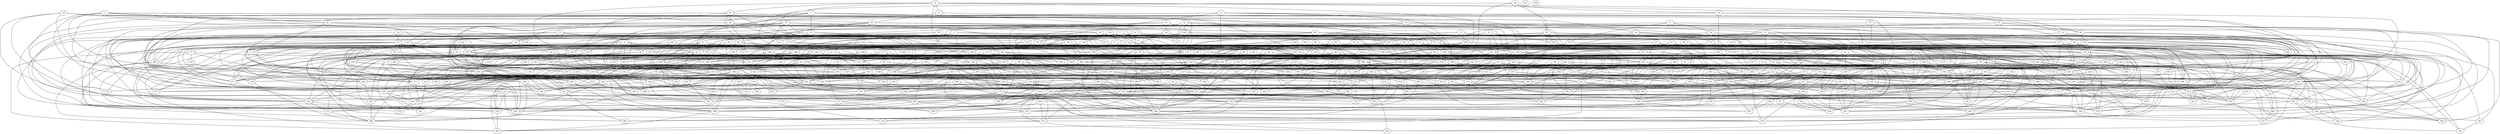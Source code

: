 strict graph "gnp_random_graph(400,0.015)" {
0;
1;
2;
3;
4;
5;
6;
7;
8;
9;
10;
11;
12;
13;
14;
15;
16;
17;
18;
19;
20;
21;
22;
23;
24;
25;
26;
27;
28;
29;
30;
31;
32;
33;
34;
35;
36;
37;
38;
39;
40;
41;
42;
43;
44;
45;
46;
47;
48;
49;
50;
51;
52;
53;
54;
55;
56;
57;
58;
59;
60;
61;
62;
63;
64;
65;
66;
67;
68;
69;
70;
71;
72;
73;
74;
75;
76;
77;
78;
79;
80;
81;
82;
83;
84;
85;
86;
87;
88;
89;
90;
91;
92;
93;
94;
95;
96;
97;
98;
99;
100;
101;
102;
103;
104;
105;
106;
107;
108;
109;
110;
111;
112;
113;
114;
115;
116;
117;
118;
119;
120;
121;
122;
123;
124;
125;
126;
127;
128;
129;
130;
131;
132;
133;
134;
135;
136;
137;
138;
139;
140;
141;
142;
143;
144;
145;
146;
147;
148;
149;
150;
151;
152;
153;
154;
155;
156;
157;
158;
159;
160;
161;
162;
163;
164;
165;
166;
167;
168;
169;
170;
171;
172;
173;
174;
175;
176;
177;
178;
179;
180;
181;
182;
183;
184;
185;
186;
187;
188;
189;
190;
191;
192;
193;
194;
195;
196;
197;
198;
199;
200;
201;
202;
203;
204;
205;
206;
207;
208;
209;
210;
211;
212;
213;
214;
215;
216;
217;
218;
219;
220;
221;
222;
223;
224;
225;
226;
227;
228;
229;
230;
231;
232;
233;
234;
235;
236;
237;
238;
239;
240;
241;
242;
243;
244;
245;
246;
247;
248;
249;
250;
251;
252;
253;
254;
255;
256;
257;
258;
259;
260;
261;
262;
263;
264;
265;
266;
267;
268;
269;
270;
271;
272;
273;
274;
275;
276;
277;
278;
279;
280;
281;
282;
283;
284;
285;
286;
287;
288;
289;
290;
291;
292;
293;
294;
295;
296;
297;
298;
299;
300;
301;
302;
303;
304;
305;
306;
307;
308;
309;
310;
311;
312;
313;
314;
315;
316;
317;
318;
319;
320;
321;
322;
323;
324;
325;
326;
327;
328;
329;
330;
331;
332;
333;
334;
335;
336;
337;
338;
339;
340;
341;
342;
343;
344;
345;
346;
347;
348;
349;
350;
351;
352;
353;
354;
355;
356;
357;
358;
359;
360;
361;
362;
363;
364;
365;
366;
367;
368;
369;
370;
371;
372;
373;
374;
375;
376;
377;
378;
379;
380;
381;
382;
383;
384;
385;
386;
387;
388;
389;
390;
391;
392;
393;
394;
395;
396;
397;
398;
399;
0 -- 258  [is_available=True, prob="0.805762966824"];
0 -- 163  [is_available=True, prob="0.0260115583222"];
0 -- 358  [is_available=True, prob="0.831767248564"];
0 -- 136  [is_available=True, prob="0.719147031779"];
0 -- 297  [is_available=True, prob="0.593482817526"];
0 -- 214  [is_available=True, prob="0.280348153403"];
0 -- 23  [is_available=True, prob="0.224488134154"];
1 -- 152  [is_available=True, prob="0.152483881008"];
1 -- 41  [is_available=True, prob="0.64830808976"];
1 -- 194  [is_available=True, prob="1.0"];
1 -- 203  [is_available=True, prob="1.0"];
1 -- 243  [is_available=True, prob="0.529534225275"];
2 -- 176  [is_available=True, prob="0.548026095117"];
2 -- 234  [is_available=True, prob="1.0"];
2 -- 189  [is_available=True, prob="0.660588905736"];
2 -- 126  [is_available=True, prob="0.868151330822"];
3 -- 322  [is_available=True, prob="0.581410191378"];
3 -- 259  [is_available=True, prob="0.14972774163"];
3 -- 36  [is_available=True, prob="0.439808922896"];
3 -- 14  [is_available=True, prob="0.563359790152"];
3 -- 277  [is_available=True, prob="0.274455012365"];
3 -- 315  [is_available=True, prob="1.0"];
3 -- 62  [is_available=True, prob="0.502176072366"];
3 -- 95  [is_available=True, prob="0.132087039351"];
4 -- 103  [is_available=True, prob="0.0309276265341"];
4 -- 233  [is_available=True, prob="0.178808679442"];
4 -- 12  [is_available=True, prob="0.377419418058"];
4 -- 13  [is_available=True, prob="0.358488996923"];
4 -- 84  [is_available=True, prob="0.826092295416"];
4 -- 86  [is_available=True, prob="0.416563519486"];
4 -- 25  [is_available=True, prob="0.893008654781"];
4 -- 188  [is_available=True, prob="1.0"];
5 -- 166  [is_available=True, prob="0.00463892720342"];
5 -- 330  [is_available=True, prob="0.792792892639"];
5 -- 76  [is_available=True, prob="0.37169088759"];
5 -- 78  [is_available=True, prob="0.959088518044"];
5 -- 83  [is_available=True, prob="0.0339509504794"];
5 -- 55  [is_available=True, prob="0.141245287022"];
5 -- 351  [is_available=True, prob="0.74611410136"];
6 -- 160  [is_available=True, prob="0.00433332446587"];
6 -- 291  [is_available=True, prob="0.176944322317"];
6 -- 70  [is_available=True, prob="1.0"];
6 -- 109  [is_available=True, prob="1.0"];
6 -- 278  [is_available=True, prob="0.125357446502"];
6 -- 222  [is_available=True, prob="1.0"];
7 -- 99  [is_available=True, prob="0.14740422214"];
7 -- 137  [is_available=True, prob="0.125511356578"];
7 -- 43  [is_available=True, prob="0.841202154083"];
7 -- 177  [is_available=True, prob="1.0"];
7 -- 107  [is_available=True, prob="0.452813280733"];
7 -- 235  [is_available=True, prob="0.0290730809117"];
7 -- 59  [is_available=True, prob="1.0"];
7 -- 395  [is_available=True, prob="0.891705445858"];
7 -- 159  [is_available=True, prob="1.0"];
8 -- 169  [is_available=True, prob="0.0325781381598"];
8 -- 202  [is_available=True, prob="0.0917580826736"];
8 -- 61  [is_available=True, prob="1.0"];
8 -- 310  [is_available=True, prob="0.472968305516"];
8 -- 79  [is_available=True, prob="0.78220051441"];
9 -- 296  [is_available=True, prob="1.0"];
9 -- 74  [is_available=True, prob="0.423980490385"];
9 -- 18  [is_available=True, prob="0.935949745281"];
9 -- 242  [is_available=True, prob="0.0713659193862"];
9 -- 286  [is_available=True, prob="0.780697543416"];
9 -- 63  [is_available=True, prob="0.841691577825"];
10 -- 360  [is_available=True, prob="0.582212005589"];
10 -- 330  [is_available=True, prob="0.70917966519"];
10 -- 99  [is_available=True, prob="0.0712771565965"];
10 -- 364  [is_available=True, prob="1.0"];
10 -- 386  [is_available=True, prob="0.745363766631"];
11 -- 291  [is_available=True, prob="0.793763707008"];
11 -- 203  [is_available=True, prob="1.0"];
11 -- 52  [is_available=True, prob="1.0"];
11 -- 299  [is_available=True, prob="0.420741947513"];
12 -- 293  [is_available=True, prob="0.88076015717"];
12 -- 137  [is_available=True, prob="0.848176309354"];
12 -- 80  [is_available=True, prob="1.0"];
12 -- 280  [is_available=True, prob="1.0"];
12 -- 282  [is_available=True, prob="0.735975152527"];
13 -- 284  [is_available=True, prob="0.772558624995"];
13 -- 50  [is_available=True, prob="0.634487409022"];
14 -- 196  [is_available=True, prob="0.332738559772"];
14 -- 130  [is_available=True, prob="0.308081145943"];
14 -- 188  [is_available=True, prob="1.0"];
14 -- 321  [is_available=True, prob="0.184236452375"];
15 -- 288  [is_available=True, prob="0.562393846316"];
15 -- 257  [is_available=True, prob="0.694204467579"];
15 -- 227  [is_available=True, prob="0.710828033379"];
15 -- 396  [is_available=True, prob="0.896915319942"];
15 -- 363  [is_available=True, prob="0.594267807977"];
15 -- 300  [is_available=True, prob="0.525307506411"];
15 -- 239  [is_available=True, prob="0.0670411481624"];
15 -- 48  [is_available=True, prob="0.436906261616"];
15 -- 275  [is_available=True, prob="1.0"];
15 -- 216  [is_available=True, prob="0.222796272077"];
15 -- 316  [is_available=True, prob="0.502508312167"];
15 -- 285  [is_available=True, prob="1.0"];
16 -- 211  [is_available=True, prob="0.32644694451"];
16 -- 260  [is_available=True, prob="0.401993584437"];
16 -- 294  [is_available=True, prob="0.762372428571"];
16 -- 239  [is_available=True, prob="1.0"];
17 -- 209  [is_available=True, prob="0.332726172057"];
17 -- 138  [is_available=True, prob="0.590499584993"];
17 -- 180  [is_available=True, prob="0.885516197686"];
17 -- 334  [is_available=True, prob="0.472864156878"];
18 -- 120  [is_available=True, prob="0.493486395544"];
18 -- 136  [is_available=True, prob="0.553003886054"];
18 -- 100  [is_available=True, prob="0.263416745372"];
18 -- 394  [is_available=True, prob="0.697646096831"];
19 -- 133  [is_available=True, prob="0.362527984338"];
19 -- 275  [is_available=True, prob="0.0410232005454"];
19 -- 242  [is_available=True, prob="1.0"];
19 -- 114  [is_available=True, prob="0.0309676737528"];
19 -- 211  [is_available=True, prob="0.231433710678"];
19 -- 116  [is_available=True, prob="0.424051280757"];
19 -- 85  [is_available=True, prob="0.862169264802"];
19 -- 22  [is_available=True, prob="0.435389568842"];
19 -- 313  [is_available=True, prob="0.490076769705"];
19 -- 156  [is_available=True, prob="1.0"];
20 -- 272  [is_available=True, prob="0.624910457417"];
20 -- 149  [is_available=True, prob="0.909128848358"];
20 -- 30  [is_available=True, prob="0.33735274167"];
20 -- 95  [is_available=True, prob="0.0434186741181"];
21 -- 113  [is_available=True, prob="0.726818472313"];
21 -- 182  [is_available=True, prob="0.377614648102"];
21 -- 22  [is_available=True, prob="1.0"];
22 -- 227  [is_available=True, prob="1.0"];
22 -- 263  [is_available=True, prob="0.850880109773"];
22 -- 113  [is_available=True, prob="0.602609975451"];
22 -- 279  [is_available=True, prob="0.559126926385"];
22 -- 344  [is_available=True, prob="1.0"];
23 -- 321  [is_available=True, prob="0.0151046302147"];
23 -- 325  [is_available=True, prob="0.551128031433"];
23 -- 134  [is_available=True, prob="1.0"];
23 -- 105  [is_available=True, prob="0.681110518139"];
23 -- 394  [is_available=True, prob="0.217374546586"];
23 -- 209  [is_available=True, prob="1.0"];
23 -- 210  [is_available=True, prob="1.0"];
23 -- 214  [is_available=True, prob="0.601092321265"];
23 -- 216  [is_available=True, prob="1.0"];
23 -- 285  [is_available=True, prob="1.0"];
23 -- 63  [is_available=True, prob="0.774162017232"];
24 -- 323  [is_available=True, prob="0.916427803195"];
24 -- 75  [is_available=True, prob="0.381376098699"];
24 -- 269  [is_available=True, prob="1.0"];
25 -- 65  [is_available=True, prob="1.0"];
25 -- 366  [is_available=True, prob="0.0852463184235"];
25 -- 271  [is_available=True, prob="0.818933237505"];
25 -- 248  [is_available=True, prob="0.389264598661"];
25 -- 59  [is_available=True, prob="0.212470394052"];
25 -- 317  [is_available=True, prob="0.3700877633"];
26 -- 352  [is_available=True, prob="0.653899540695"];
26 -- 384  [is_available=True, prob="0.218300701833"];
26 -- 162  [is_available=True, prob="0.759254182576"];
26 -- 163  [is_available=True, prob="0.10379696164"];
26 -- 196  [is_available=True, prob="0.0707346277312"];
26 -- 391  [is_available=True, prob="1.0"];
26 -- 242  [is_available=True, prob="1.0"];
26 -- 243  [is_available=True, prob="0.687799894551"];
27 -- 304  [is_available=True, prob="0.505338657961"];
27 -- 34  [is_available=True, prob="0.343553410308"];
27 -- 247  [is_available=True, prob="1.0"];
27 -- 205  [is_available=True, prob="0.291749106781"];
27 -- 213  [is_available=True, prob="1.0"];
28 -- 288  [is_available=True, prob="0.807595527878"];
28 -- 134  [is_available=True, prob="0.140519900757"];
28 -- 135  [is_available=True, prob="1.0"];
28 -- 302  [is_available=True, prob="0.875948792644"];
28 -- 276  [is_available=True, prob="0.899647399018"];
28 -- 374  [is_available=True, prob="0.299345896299"];
29 -- 209  [is_available=True, prob="0.586837543531"];
29 -- 156  [is_available=True, prob="1.0"];
29 -- 358  [is_available=True, prob="0.801807466397"];
29 -- 318  [is_available=True, prob="0.633843664538"];
29 -- 119  [is_available=True, prob="0.154523732075"];
30 -- 83  [is_available=True, prob="1.0"];
30 -- 102  [is_available=True, prob="0.441115302763"];
30 -- 46  [is_available=True, prob="0.833374140557"];
30 -- 175  [is_available=True, prob="1.0"];
31 -- 347  [is_available=True, prob="1.0"];
31 -- 54  [is_available=True, prob="0.595316469379"];
31 -- 70  [is_available=True, prob="0.50229557555"];
31 -- 272  [is_available=True, prob="0.227283591235"];
31 -- 214  [is_available=True, prob="0.554773373236"];
31 -- 346  [is_available=True, prob="0.441423063803"];
31 -- 283  [is_available=True, prob="1.0"];
32 -- 40  [is_available=True, prob="0.796889678818"];
32 -- 106  [is_available=True, prob="1.0"];
32 -- 125  [is_available=True, prob="1.0"];
32 -- 94  [is_available=True, prob="0.915736796776"];
32 -- 189  [is_available=True, prob="0.622191830733"];
33 -- 121  [is_available=True, prob="0.188219970675"];
33 -- 45  [is_available=True, prob="0.412015729955"];
33 -- 329  [is_available=True, prob="0.181306856317"];
34 -- 161  [is_available=True, prob="0.0329392102684"];
34 -- 99  [is_available=True, prob="0.485271424817"];
34 -- 231  [is_available=True, prob="1.0"];
34 -- 331  [is_available=True, prob="0.766414999101"];
34 -- 174  [is_available=True, prob="0.118996637616"];
34 -- 47  [is_available=True, prob="0.947455439657"];
34 -- 337  [is_available=True, prob="1.0"];
34 -- 277  [is_available=True, prob="1.0"];
34 -- 215  [is_available=True, prob="0.575417898702"];
34 -- 216  [is_available=True, prob="0.358438833954"];
34 -- 153  [is_available=True, prob="1.0"];
34 -- 125  [is_available=True, prob="0.257082726961"];
35 -- 353  [is_available=True, prob="0.919915587319"];
35 -- 131  [is_available=True, prob="0.410839194268"];
35 -- 132  [is_available=True, prob="1.0"];
35 -- 198  [is_available=True, prob="1.0"];
35 -- 45  [is_available=True, prob="1.0"];
35 -- 333  [is_available=True, prob="1.0"];
35 -- 176  [is_available=True, prob="1.0"];
35 -- 219  [is_available=True, prob="0.811180279438"];
35 -- 314  [is_available=True, prob="0.721531486932"];
35 -- 91  [is_available=True, prob="0.170820301787"];
36 -- 97  [is_available=True, prob="0.28509968848"];
36 -- 99  [is_available=True, prob="0.859409226906"];
36 -- 37  [is_available=True, prob="1.0"];
36 -- 394  [is_available=True, prob="0.236350500783"];
36 -- 337  [is_available=True, prob="0.919095406357"];
36 -- 181  [is_available=True, prob="0.643379765401"];
36 -- 380  [is_available=True, prob="0.250009978582"];
37 -- 326  [is_available=True, prob="0.799063562852"];
37 -- 103  [is_available=True, prob="0.857797460828"];
37 -- 173  [is_available=True, prob="0.665530577395"];
37 -- 46  [is_available=True, prob="0.751162317426"];
37 -- 351  [is_available=True, prob="0.887609129006"];
38 -- 384  [is_available=True, prob="1.0"];
38 -- 260  [is_available=True, prob="0.552837967171"];
38 -- 101  [is_available=True, prob="1.0"];
38 -- 107  [is_available=True, prob="0.012346117991"];
38 -- 125  [is_available=True, prob="0.197805393148"];
38 -- 245  [is_available=True, prob="0.00316609788953"];
38 -- 378  [is_available=True, prob="0.100709673599"];
38 -- 271  [is_available=True, prob="0.584972574257"];
38 -- 124  [is_available=True, prob="0.903883000247"];
38 -- 221  [is_available=True, prob="0.0498479999764"];
39 -- 385  [is_available=True, prob="0.973075690465"];
39 -- 53  [is_available=True, prob="0.846519830323"];
39 -- 207  [is_available=True, prob="0.601949257498"];
40 -- 386  [is_available=True, prob="0.549023391915"];
40 -- 197  [is_available=True, prob="0.911010982261"];
40 -- 266  [is_available=True, prob="0.486939242537"];
40 -- 302  [is_available=True, prob="1.0"];
40 -- 159  [is_available=True, prob="1.0"];
41 -- 138  [is_available=True, prob="1.0"];
42 -- 328  [is_available=True, prob="0.0191767458054"];
42 -- 287  [is_available=True, prob="0.244396227402"];
43 -- 232  [is_available=True, prob="1.0"];
43 -- 122  [is_available=True, prob="0.0532059748779"];
44 -- 96  [is_available=True, prob="0.238736563392"];
44 -- 249  [is_available=True, prob="0.300243400321"];
44 -- 186  [is_available=True, prob="1.0"];
44 -- 93  [is_available=True, prob="0.228968252389"];
45 -- 384  [is_available=True, prob="1.0"];
45 -- 71  [is_available=True, prob="0.386815469397"];
45 -- 355  [is_available=True, prob="1.0"];
45 -- 273  [is_available=True, prob="0.581691446503"];
45 -- 131  [is_available=True, prob="0.23230528447"];
45 -- 117  [is_available=True, prob="0.302682178839"];
45 -- 395  [is_available=True, prob="0.637244681061"];
46 -- 322  [is_available=True, prob="0.719038901858"];
46 -- 391  [is_available=True, prob="1.0"];
46 -- 366  [is_available=True, prob="0.737676336154"];
46 -- 55  [is_available=True, prob="0.430136723682"];
46 -- 380  [is_available=True, prob="0.994878603136"];
47 -- 136  [is_available=True, prob="0.0840743581417"];
47 -- 290  [is_available=True, prob="0.422574081337"];
47 -- 328  [is_available=True, prob="0.356094484269"];
47 -- 150  [is_available=True, prob="1.0"];
47 -- 249  [is_available=True, prob="0.513292067377"];
48 -- 352  [is_available=True, prob="0.234452429216"];
48 -- 276  [is_available=True, prob="0.352893568826"];
48 -- 390  [is_available=True, prob="0.0622242294561"];
49 -- 322  [is_available=True, prob="1.0"];
49 -- 395  [is_available=True, prob="1.0"];
49 -- 327  [is_available=True, prob="0.798396337127"];
49 -- 360  [is_available=True, prob="1.0"];
49 -- 203  [is_available=True, prob="0.814467310021"];
49 -- 50  [is_available=True, prob="0.798356737324"];
49 -- 118  [is_available=True, prob="0.00984734210995"];
49 -- 287  [is_available=True, prob="0.566403851825"];
50 -- 103  [is_available=True, prob="0.501871367018"];
50 -- 201  [is_available=True, prob="0.629754377959"];
50 -- 266  [is_available=True, prob="0.813696426816"];
50 -- 241  [is_available=True, prob="0.783046836736"];
50 -- 51  [is_available=True, prob="0.526489940376"];
50 -- 126  [is_available=True, prob="0.770665163579"];
51 -- 299  [is_available=True, prob="1.0"];
51 -- 110  [is_available=True, prob="0.0597574133545"];
51 -- 336  [is_available=True, prob="1.0"];
51 -- 189  [is_available=True, prob="1.0"];
51 -- 63  [is_available=True, prob="0.539664866337"];
52 -- 256  [is_available=True, prob="0.0853469678583"];
52 -- 114  [is_available=True, prob="0.689053782426"];
52 -- 180  [is_available=True, prob="0.297524472254"];
52 -- 202  [is_available=True, prob="1.0"];
53 -- 200  [is_available=True, prob="0.335514320099"];
54 -- 64  [is_available=True, prob="1.0"];
54 -- 263  [is_available=True, prob="0.536985868309"];
54 -- 72  [is_available=True, prob="0.880676493319"];
54 -- 393  [is_available=True, prob="0.336528342166"];
54 -- 399  [is_available=True, prob="0.805220437602"];
54 -- 82  [is_available=True, prob="0.913023890528"];
54 -- 119  [is_available=True, prob="0.428065535309"];
54 -- 248  [is_available=True, prob="0.810512005525"];
54 -- 348  [is_available=True, prob="0.169356420173"];
55 -- 166  [is_available=True, prob="0.129877634524"];
55 -- 298  [is_available=True, prob="0.0139375841403"];
55 -- 373  [is_available=True, prob="0.714064737988"];
55 -- 280  [is_available=True, prob="0.337521372434"];
55 -- 389  [is_available=True, prob="0.96316089944"];
56 -- 218  [is_available=True, prob="0.61598587404"];
56 -- 338  [is_available=True, prob="0.644590598291"];
56 -- 61  [is_available=True, prob="0.259793134632"];
56 -- 270  [is_available=True, prob="0.79572387285"];
57 -- 256  [is_available=True, prob="0.791782471433"];
57 -- 260  [is_available=True, prob="1.0"];
57 -- 204  [is_available=True, prob="0.864274359861"];
57 -- 176  [is_available=True, prob="0.674206692578"];
57 -- 148  [is_available=True, prob="0.875025841833"];
57 -- 380  [is_available=True, prob="0.902536813995"];
58 -- 345  [is_available=True, prob="0.846189706903"];
58 -- 147  [is_available=True, prob="0.427302734754"];
58 -- 213  [is_available=True, prob="1.0"];
59 -- 320  [is_available=True, prob="0.825031439874"];
59 -- 390  [is_available=True, prob="0.909320635705"];
59 -- 87  [is_available=True, prob="0.540595129421"];
59 -- 368  [is_available=True, prob="0.277812812071"];
59 -- 382  [is_available=True, prob="0.740235043455"];
59 -- 313  [is_available=True, prob="0.640033104479"];
59 -- 183  [is_available=True, prob="1.0"];
59 -- 318  [is_available=True, prob="0.316288325329"];
60 -- 298  [is_available=True, prob="0.0707034681369"];
60 -- 211  [is_available=True, prob="0.199715034386"];
61 -- 129  [is_available=True, prob="0.275576906757"];
61 -- 229  [is_available=True, prob="0.551936910318"];
61 -- 269  [is_available=True, prob="0.322634380471"];
61 -- 182  [is_available=True, prob="0.366416318701"];
61 -- 93  [is_available=True, prob="1.0"];
62 -- 327  [is_available=True, prob="0.381797537744"];
62 -- 139  [is_available=True, prob="0.145981816883"];
62 -- 172  [is_available=True, prob="0.273652987558"];
62 -- 88  [is_available=True, prob="0.254553015548"];
62 -- 187  [is_available=True, prob="0.592852684236"];
63 -- 215  [is_available=True, prob="0.729056106555"];
64 -- 327  [is_available=True, prob="0.455483211724"];
64 -- 301  [is_available=True, prob="1.0"];
64 -- 242  [is_available=True, prob="0.74537438146"];
64 -- 122  [is_available=True, prob="0.934398992784"];
64 -- 218  [is_available=True, prob="1.0"];
65 -- 160  [is_available=True, prob="0.458516126464"];
65 -- 68  [is_available=True, prob="0.014214356409"];
65 -- 399  [is_available=True, prob="0.760869994371"];
65 -- 376  [is_available=True, prob="0.231667847999"];
65 -- 246  [is_available=True, prob="0.436616804931"];
65 -- 88  [is_available=True, prob="0.457783198783"];
65 -- 351  [is_available=True, prob="1.0"];
66 -- 230  [is_available=True, prob="0.566377737362"];
67 -- 195  [is_available=True, prob="0.931233716789"];
67 -- 330  [is_available=True, prob="0.584849790349"];
67 -- 79  [is_available=True, prob="0.480118897081"];
67 -- 274  [is_available=True, prob="0.119715277942"];
67 -- 149  [is_available=True, prob="1.0"];
67 -- 183  [is_available=True, prob="0.378914321422"];
67 -- 155  [is_available=True, prob="0.827833999902"];
68 -- 261  [is_available=True, prob="0.200833139736"];
68 -- 172  [is_available=True, prob="1.0"];
68 -- 243  [is_available=True, prob="0.200108713994"];
68 -- 184  [is_available=True, prob="1.0"];
68 -- 351  [is_available=True, prob="0.888742048654"];
69 -- 232  [is_available=True, prob="1.0"];
69 -- 344  [is_available=True, prob="1.0"];
69 -- 171  [is_available=True, prob="1.0"];
69 -- 212  [is_available=True, prob="0.453815929381"];
69 -- 355  [is_available=True, prob="1.0"];
70 -- 296  [is_available=True, prob="0.379793301582"];
70 -- 366  [is_available=True, prob="0.373831399644"];
70 -- 206  [is_available=True, prob="1.0"];
70 -- 284  [is_available=True, prob="0.916411030134"];
71 -- 99  [is_available=True, prob="1.0"];
71 -- 136  [is_available=True, prob="0.159525225217"];
71 -- 173  [is_available=True, prob="0.608446675833"];
71 -- 273  [is_available=True, prob="0.0437207631689"];
71 -- 275  [is_available=True, prob="0.633643389301"];
72 -- 354  [is_available=True, prob="0.733804422612"];
72 -- 229  [is_available=True, prob="1.0"];
72 -- 132  [is_available=True, prob="1.0"];
72 -- 197  [is_available=True, prob="0.145460953305"];
72 -- 295  [is_available=True, prob="0.712362481147"];
72 -- 168  [is_available=True, prob="0.233696068866"];
72 -- 75  [is_available=True, prob="0.199270289134"];
72 -- 387  [is_available=True, prob="0.106579772227"];
72 -- 348  [is_available=True, prob="0.816509704325"];
72 -- 127  [is_available=True, prob="0.286199539981"];
73 -- 96  [is_available=True, prob="0.390214300129"];
73 -- 163  [is_available=True, prob="1.0"];
73 -- 172  [is_available=True, prob="1.0"];
73 -- 369  [is_available=True, prob="0.172464200503"];
73 -- 355  [is_available=True, prob="0.689013474374"];
73 -- 148  [is_available=True, prob="0.102876000421"];
74 -- 131  [is_available=True, prob="0.501857125182"];
74 -- 340  [is_available=True, prob="0.383447804336"];
74 -- 387  [is_available=True, prob="1.0"];
74 -- 217  [is_available=True, prob="1.0"];
75 -- 258  [is_available=True, prob="0.851790190421"];
75 -- 394  [is_available=True, prob="0.844811317136"];
75 -- 171  [is_available=True, prob="0.157760305505"];
75 -- 77  [is_available=True, prob="0.779083370329"];
75 -- 175  [is_available=True, prob="0.451776612349"];
75 -- 371  [is_available=True, prob="0.00136936909533"];
75 -- 286  [is_available=True, prob="1.0"];
75 -- 287  [is_available=True, prob="0.605101187179"];
76 -- 192  [is_available=True, prob="1.0"];
76 -- 334  [is_available=True, prob="0.578501356581"];
76 -- 113  [is_available=True, prob="0.718895317954"];
76 -- 377  [is_available=True, prob="1.0"];
76 -- 313  [is_available=True, prob="0.351612988987"];
76 -- 223  [is_available=True, prob="0.323409977279"];
77 -- 390  [is_available=True, prob="0.218182018099"];
77 -- 168  [is_available=True, prob="1.0"];
77 -- 296  [is_available=True, prob="0.258337092929"];
77 -- 190  [is_available=True, prob="1.0"];
77 -- 286  [is_available=True, prob="0.732685405462"];
78 -- 98  [is_available=True, prob="0.635443908251"];
78 -- 270  [is_available=True, prob="0.399490180868"];
78 -- 369  [is_available=True, prob="0.929946170847"];
78 -- 152  [is_available=True, prob="0.108983859193"];
78 -- 287  [is_available=True, prob="0.383367043499"];
79 -- 129  [is_available=True, prob="0.128756316529"];
79 -- 165  [is_available=True, prob="1.0"];
79 -- 168  [is_available=True, prob="1.0"];
79 -- 313  [is_available=True, prob="0.499850580216"];
79 -- 219  [is_available=True, prob="0.41324453588"];
80 -- 288  [is_available=True, prob="0.96308063594"];
80 -- 170  [is_available=True, prob="0.183542560695"];
80 -- 240  [is_available=True, prob="0.671879635309"];
80 -- 372  [is_available=True, prob="0.878123175314"];
80 -- 374  [is_available=True, prob="0.121332684063"];
80 -- 379  [is_available=True, prob="1.0"];
80 -- 93  [is_available=True, prob="0.954855216314"];
81 -- 257  [is_available=True, prob="0.216977347851"];
81 -- 85  [is_available=True, prob="0.434533458485"];
81 -- 301  [is_available=True, prob="1.0"];
82 -- 192  [is_available=True, prob="0.136351429976"];
82 -- 389  [is_available=True, prob="0.0403566677085"];
82 -- 167  [is_available=True, prob="0.95951987133"];
82 -- 245  [is_available=True, prob="1.0"];
82 -- 93  [is_available=True, prob="0.398594471653"];
83 -- 173  [is_available=True, prob="0.948864826731"];
83 -- 84  [is_available=True, prob="0.099821890526"];
83 -- 89  [is_available=True, prob="0.390850127812"];
83 -- 349  [is_available=True, prob="1.0"];
84 -- 131  [is_available=True, prob="0.697050946708"];
84 -- 120  [is_available=True, prob="1.0"];
84 -- 316  [is_available=True, prob="0.961713089154"];
84 -- 319  [is_available=True, prob="0.490600058155"];
85 -- 288  [is_available=True, prob="0.994476200067"];
85 -- 352  [is_available=True, prob="0.988900495861"];
85 -- 168  [is_available=True, prob="1.0"];
85 -- 307  [is_available=True, prob="0.480949054873"];
85 -- 300  [is_available=True, prob="0.0827600262882"];
86 -- 252  [is_available=True, prob="1.0"];
86 -- 255  [is_available=True, prob="1.0"];
87 -- 324  [is_available=True, prob="1.0"];
88 -- 166  [is_available=True, prob="0.0530063545343"];
88 -- 297  [is_available=True, prob="1.0"];
88 -- 107  [is_available=True, prob="0.0573277710318"];
88 -- 173  [is_available=True, prob="0.254369964319"];
88 -- 211  [is_available=True, prob="0.903332120724"];
88 -- 340  [is_available=True, prob="1.0"];
88 -- 184  [is_available=True, prob="1.0"];
88 -- 218  [is_available=True, prob="0.275228152325"];
89 -- 131  [is_available=True, prob="1.0"];
89 -- 228  [is_available=True, prob="0.963542151089"];
89 -- 133  [is_available=True, prob="1.0"];
89 -- 297  [is_available=True, prob="0.00715533194823"];
89 -- 236  [is_available=True, prob="1.0"];
89 -- 374  [is_available=True, prob="0.697693144782"];
89 -- 100  [is_available=True, prob="1.0"];
89 -- 357  [is_available=True, prob="0.966245143328"];
90 -- 330  [is_available=True, prob="1.0"];
90 -- 251  [is_available=True, prob="1.0"];
90 -- 380  [is_available=True, prob="0.740701586252"];
91 -- 180  [is_available=True, prob="0.266170075303"];
91 -- 173  [is_available=True, prob="1.0"];
92 -- 194  [is_available=True, prob="0.637028445238"];
92 -- 326  [is_available=True, prob="0.847447688597"];
92 -- 135  [is_available=True, prob="0.934944006432"];
92 -- 338  [is_available=True, prob="0.19493197427"];
92 -- 336  [is_available=True, prob="0.329136814202"];
92 -- 241  [is_available=True, prob="0.57919934757"];
92 -- 114  [is_available=True, prob="0.529343968067"];
92 -- 312  [is_available=True, prob="0.0405270585212"];
93 -- 192  [is_available=True, prob="1.0"];
93 -- 359  [is_available=True, prob="0.106311720776"];
93 -- 104  [is_available=True, prob="0.0967209295266"];
93 -- 315  [is_available=True, prob="0.555566363843"];
94 -- 105  [is_available=True, prob="1.0"];
94 -- 397  [is_available=True, prob="0.0497358516249"];
94 -- 366  [is_available=True, prob="1.0"];
94 -- 399  [is_available=True, prob="1.0"];
94 -- 277  [is_available=True, prob="0.698183789166"];
94 -- 278  [is_available=True, prob="0.554495003186"];
95 -- 129  [is_available=True, prob="1.0"];
95 -- 169  [is_available=True, prob="0.957737270384"];
95 -- 107  [is_available=True, prob="0.650764314518"];
95 -- 302  [is_available=True, prob="0.0463131639749"];
95 -- 113  [is_available=True, prob="0.212799798679"];
95 -- 341  [is_available=True, prob="0.752405877219"];
95 -- 151  [is_available=True, prob="1.0"];
95 -- 280  [is_available=True, prob="1.0"];
95 -- 215  [is_available=True, prob="0.571516670861"];
96 -- 386  [is_available=True, prob="0.570321912004"];
96 -- 355  [is_available=True, prob="0.751404337779"];
96 -- 170  [is_available=True, prob="0.682013788436"];
96 -- 395  [is_available=True, prob="0.349785498032"];
96 -- 209  [is_available=True, prob="1.0"];
96 -- 275  [is_available=True, prob="0.0748742716389"];
96 -- 213  [is_available=True, prob="0.472668744889"];
96 -- 247  [is_available=True, prob="0.569298447778"];
97 -- 320  [is_available=True, prob="1.0"];
97 -- 325  [is_available=True, prob="0.0091141952132"];
97 -- 358  [is_available=True, prob="0.700745529641"];
97 -- 364  [is_available=True, prob="0.803937653141"];
97 -- 333  [is_available=True, prob="0.995805824134"];
97 -- 211  [is_available=True, prob="0.432497484423"];
98 -- 130  [is_available=True, prob="1.0"];
98 -- 324  [is_available=True, prob="1.0"];
98 -- 270  [is_available=True, prob="0.673475275626"];
98 -- 371  [is_available=True, prob="0.522732076954"];
98 -- 292  [is_available=True, prob="0.119029916319"];
98 -- 159  [is_available=True, prob="0.837528179898"];
99 -- 232  [is_available=True, prob="1.0"];
99 -- 343  [is_available=True, prob="1.0"];
99 -- 251  [is_available=True, prob="0.260796982203"];
100 -- 308  [is_available=True, prob="0.509225675677"];
100 -- 369  [is_available=True, prob="0.185739647254"];
100 -- 335  [is_available=True, prob="1.0"];
101 -- 105  [is_available=True, prob="0.171982283456"];
101 -- 158  [is_available=True, prob="0.0357791622752"];
101 -- 246  [is_available=True, prob="1.0"];
102 -- 229  [is_available=True, prob="0.523688765727"];
102 -- 263  [is_available=True, prob="1.0"];
103 -- 356  [is_available=True, prob="0.591672194296"];
103 -- 394  [is_available=True, prob="0.0987789218204"];
103 -- 333  [is_available=True, prob="1.0"];
103 -- 271  [is_available=True, prob="0.0471401085341"];
103 -- 377  [is_available=True, prob="0.832564830274"];
104 -- 227  [is_available=True, prob="0.532508981894"];
104 -- 234  [is_available=True, prob="0.237056428334"];
104 -- 236  [is_available=True, prob="1.0"];
104 -- 269  [is_available=True, prob="1.0"];
104 -- 221  [is_available=True, prob="1.0"];
104 -- 284  [is_available=True, prob="1.0"];
105 -- 128  [is_available=True, prob="0.38445890472"];
105 -- 370  [is_available=True, prob="0.767122096261"];
106 -- 300  [is_available=True, prob="1.0"];
106 -- 268  [is_available=True, prob="1.0"];
106 -- 110  [is_available=True, prob="0.631338049739"];
106 -- 209  [is_available=True, prob="1.0"];
106 -- 180  [is_available=True, prob="1.0"];
106 -- 121  [is_available=True, prob="0.803874069236"];
106 -- 285  [is_available=True, prob="0.460761698395"];
107 -- 192  [is_available=True, prob="1.0"];
107 -- 136  [is_available=True, prob="0.125627765788"];
107 -- 199  [is_available=True, prob="0.0856834775916"];
107 -- 174  [is_available=True, prob="0.0155091080747"];
107 -- 303  [is_available=True, prob="0.483015427985"];
107 -- 211  [is_available=True, prob="1.0"];
107 -- 279  [is_available=True, prob="1.0"];
108 -- 288  [is_available=True, prob="0.147976825482"];
108 -- 273  [is_available=True, prob="0.561673897083"];
108 -- 118  [is_available=True, prob="0.981246815048"];
109 -- 224  [is_available=True, prob="0.494794653639"];
109 -- 225  [is_available=True, prob="0.286644088358"];
109 -- 227  [is_available=True, prob="0.459677337467"];
109 -- 324  [is_available=True, prob="0.524174091076"];
109 -- 167  [is_available=True, prob="0.319107590656"];
109 -- 136  [is_available=True, prob="0.852940761425"];
109 -- 343  [is_available=True, prob="0.909762704034"];
109 -- 220  [is_available=True, prob="0.702381030779"];
109 -- 350  [is_available=True, prob="1.0"];
110 -- 198  [is_available=True, prob="1.0"];
110 -- 369  [is_available=True, prob="0.281890200265"];
110 -- 118  [is_available=True, prob="1.0"];
110 -- 151  [is_available=True, prob="0.815592676405"];
111 -- 155  [is_available=True, prob="0.556255389152"];
111 -- 395  [is_available=True, prob="1.0"];
111 -- 229  [is_available=True, prob="0.510219549816"];
112 -- 150  [is_available=True, prob="1.0"];
113 -- 265  [is_available=True, prob="0.687562234139"];
113 -- 330  [is_available=True, prob="0.386138381974"];
114 -- 384  [is_available=True, prob="0.826697570075"];
114 -- 293  [is_available=True, prob="0.312953677639"];
114 -- 340  [is_available=True, prob="1.0"];
115 -- 344  [is_available=True, prob="0.533781701686"];
115 -- 145  [is_available=True, prob="0.874840720423"];
115 -- 325  [is_available=True, prob="1.0"];
115 -- 319  [is_available=True, prob="0.625183458903"];
116 -- 153  [is_available=True, prob="0.142023906545"];
116 -- 199  [is_available=True, prob="1.0"];
117 -- 146  [is_available=True, prob="0.455569734313"];
117 -- 290  [is_available=True, prob="1.0"];
118 -- 289  [is_available=True, prob="0.242611424515"];
118 -- 167  [is_available=True, prob="0.441880425204"];
118 -- 312  [is_available=True, prob="0.448457759081"];
118 -- 121  [is_available=True, prob="1.0"];
119 -- 256  [is_available=True, prob="0.781184251383"];
119 -- 334  [is_available=True, prob="0.332614900082"];
119 -- 367  [is_available=True, prob="1.0"];
119 -- 282  [is_available=True, prob="0.033304566047"];
119 -- 155  [is_available=True, prob="0.532333347701"];
120 -- 359  [is_available=True, prob="0.181431890725"];
120 -- 392  [is_available=True, prob="1.0"];
120 -- 361  [is_available=True, prob="1.0"];
120 -- 170  [is_available=True, prob="1.0"];
120 -- 272  [is_available=True, prob="0.213813965643"];
120 -- 342  [is_available=True, prob="0.549526935458"];
120 -- 185  [is_available=True, prob="0.628841118887"];
120 -- 383  [is_available=True, prob="0.939209980802"];
120 -- 127  [is_available=True, prob="0.336629031028"];
121 -- 256  [is_available=True, prob="0.243048765969"];
121 -- 307  [is_available=True, prob="0.539154295467"];
121 -- 239  [is_available=True, prob="0.465019864334"];
121 -- 179  [is_available=True, prob="0.0444762492004"];
121 -- 319  [is_available=True, prob="0.592025111662"];
122 -- 393  [is_available=True, prob="1.0"];
122 -- 214  [is_available=True, prob="1.0"];
122 -- 215  [is_available=True, prob="0.811567843583"];
122 -- 184  [is_available=True, prob="0.744706820613"];
122 -- 221  [is_available=True, prob="1.0"];
123 -- 173  [is_available=True, prob="1.0"];
124 -- 318  [is_available=True, prob="0.314603196732"];
124 -- 198  [is_available=True, prob="0.865084573378"];
124 -- 255  [is_available=True, prob="0.0529042712732"];
125 -- 167  [is_available=True, prob="1.0"];
126 -- 261  [is_available=True, prob="1.0"];
126 -- 210  [is_available=True, prob="0.234234690026"];
126 -- 207  [is_available=True, prob="0.942668882635"];
126 -- 181  [is_available=True, prob="1.0"];
126 -- 183  [is_available=True, prob="1.0"];
126 -- 186  [is_available=True, prob="0.617626495952"];
127 -- 362  [is_available=True, prob="0.014865938377"];
127 -- 326  [is_available=True, prob="1.0"];
127 -- 246  [is_available=True, prob="0.384040431978"];
128 -- 379  [is_available=True, prob="0.075550403497"];
128 -- 366  [is_available=True, prob="0.725421879459"];
128 -- 353  [is_available=True, prob="0.249566226439"];
129 -- 195  [is_available=True, prob="0.838211048987"];
129 -- 204  [is_available=True, prob="0.951414141083"];
129 -- 216  [is_available=True, prob="0.066926095884"];
129 -- 252  [is_available=True, prob="0.538135672112"];
130 -- 310  [is_available=True, prob="0.495060690431"];
130 -- 314  [is_available=True, prob="0.0802932505142"];
130 -- 219  [is_available=True, prob="0.140148519573"];
130 -- 254  [is_available=True, prob="1.0"];
131 -- 289  [is_available=True, prob="0.420006772781"];
131 -- 133  [is_available=True, prob="0.139989007337"];
131 -- 297  [is_available=True, prob="0.802453225326"];
131 -- 271  [is_available=True, prob="1.0"];
131 -- 337  [is_available=True, prob="0.671612243334"];
132 -- 268  [is_available=True, prob="0.418961481423"];
132 -- 232  [is_available=True, prob="0.941103251665"];
132 -- 259  [is_available=True, prob="0.393002487256"];
132 -- 150  [is_available=True, prob="1.0"];
132 -- 286  [is_available=True, prob="0.0143887884146"];
133 -- 389  [is_available=True, prob="0.684321541745"];
133 -- 326  [is_available=True, prob="1.0"];
133 -- 264  [is_available=True, prob="0.46453700589"];
133 -- 355  [is_available=True, prob="1.0"];
133 -- 237  [is_available=True, prob="0.778599726926"];
133 -- 333  [is_available=True, prob="1.0"];
133 -- 328  [is_available=True, prob="1.0"];
135 -- 155  [is_available=True, prob="0.161294056404"];
135 -- 255  [is_available=True, prob="0.0412614014222"];
136 -- 270  [is_available=True, prob="1.0"];
136 -- 159  [is_available=True, prob="0.612722760633"];
137 -- 203  [is_available=True, prob="0.0605393742115"];
137 -- 335  [is_available=True, prob="0.417843662518"];
137 -- 182  [is_available=True, prob="1.0"];
137 -- 375  [is_available=True, prob="0.298027568401"];
138 -- 278  [is_available=True, prob="0.546388036564"];
138 -- 165  [is_available=True, prob="0.601643205814"];
138 -- 371  [is_available=True, prob="0.0819451624824"];
138 -- 310  [is_available=True, prob="1.0"];
138 -- 318  [is_available=True, prob="0.192410383388"];
139 -- 235  [is_available=True, prob="1.0"];
139 -- 173  [is_available=True, prob="0.558465585842"];
139 -- 397  [is_available=True, prob="0.997258966391"];
140 -- 324  [is_available=True, prob="0.497260088895"];
141 -- 384  [is_available=True, prob="0.0776114189642"];
142 -- 235  [is_available=True, prob="0.0240066406231"];
142 -- 380  [is_available=True, prob="0.449981818115"];
142 -- 237  [is_available=True, prob="1.0"];
143 -- 353  [is_available=True, prob="0.926165448185"];
143 -- 301  [is_available=True, prob="0.753315450073"];
143 -- 238  [is_available=True, prob="0.611807554239"];
143 -- 287  [is_available=True, prob="1.0"];
144 -- 240  [is_available=True, prob="0.660696444374"];
144 -- 305  [is_available=True, prob="0.209173783367"];
144 -- 374  [is_available=True, prob="0.0675816213259"];
145 -- 388  [is_available=True, prob="0.538977034102"];
145 -- 263  [is_available=True, prob="1.0"];
146 -- 217  [is_available=True, prob="0.362968999027"];
146 -- 324  [is_available=True, prob="0.742265858475"];
146 -- 366  [is_available=True, prob="0.290639110036"];
147 -- 320  [is_available=True, prob="0.625303412564"];
147 -- 370  [is_available=True, prob="0.164157893405"];
147 -- 251  [is_available=True, prob="0.579713132536"];
147 -- 218  [is_available=True, prob="0.446517290843"];
148 -- 194  [is_available=True, prob="0.2428084452"];
148 -- 228  [is_available=True, prob="0.79026908664"];
148 -- 181  [is_available=True, prob="0.025063527682"];
148 -- 348  [is_available=True, prob="0.608301706369"];
149 -- 225  [is_available=True, prob="0.16677395229"];
149 -- 356  [is_available=True, prob="0.236173577211"];
149 -- 235  [is_available=True, prob="0.278477879419"];
149 -- 163  [is_available=True, prob="0.202902027809"];
150 -- 320  [is_available=True, prob="0.569163043369"];
150 -- 196  [is_available=True, prob="1.0"];
150 -- 200  [is_available=True, prob="1.0"];
150 -- 394  [is_available=True, prob="0.974489303921"];
150 -- 181  [is_available=True, prob="1.0"];
150 -- 271  [is_available=True, prob="0.42224841507"];
150 -- 252  [is_available=True, prob="0.0736587981868"];
150 -- 277  [is_available=True, prob="0.030796090382"];
151 -- 235  [is_available=True, prob="0.346231843307"];
151 -- 196  [is_available=True, prob="0.547521884074"];
152 -- 171  [is_available=True, prob="0.0154574229079"];
153 -- 243  [is_available=True, prob="0.357582483195"];
154 -- 320  [is_available=True, prob="0.992173325414"];
154 -- 225  [is_available=True, prob="0.924213564367"];
154 -- 164  [is_available=True, prob="1.0"];
154 -- 393  [is_available=True, prob="0.203179635511"];
154 -- 373  [is_available=True, prob="0.84290030974"];
154 -- 223  [is_available=True, prob="0.46515320028"];
154 -- 351  [is_available=True, prob="1.0"];
155 -- 392  [is_available=True, prob="0.604765558971"];
155 -- 201  [is_available=True, prob="1.0"];
155 -- 365  [is_available=True, prob="1.0"];
155 -- 180  [is_available=True, prob="0.649938552019"];
155 -- 213  [is_available=True, prob="0.466316854437"];
156 -- 176  [is_available=True, prob="0.527337243526"];
156 -- 249  [is_available=True, prob="0.336045675012"];
157 -- 176  [is_available=True, prob="0.377833267646"];
157 -- 307  [is_available=True, prob="0.0267745867335"];
157 -- 250  [is_available=True, prob="0.218967776103"];
157 -- 259  [is_available=True, prob="0.392449669799"];
158 -- 258  [is_available=True, prob="0.241789222519"];
158 -- 259  [is_available=True, prob="0.247152964434"];
158 -- 394  [is_available=True, prob="1.0"];
158 -- 263  [is_available=True, prob="1.0"];
159 -- 161  [is_available=True, prob="0.0991724233745"];
159 -- 298  [is_available=True, prob="0.104923569311"];
159 -- 316  [is_available=True, prob="0.482980588525"];
159 -- 362  [is_available=True, prob="0.759754610852"];
160 -- 323  [is_available=True, prob="0.989077012569"];
160 -- 388  [is_available=True, prob="0.523160905903"];
160 -- 166  [is_available=True, prob="0.09993173673"];
160 -- 231  [is_available=True, prob="0.710096030818"];
160 -- 210  [is_available=True, prob="0.791121356018"];
160 -- 188  [is_available=True, prob="0.426114457294"];
161 -- 227  [is_available=True, prob="0.778877189564"];
161 -- 271  [is_available=True, prob="1.0"];
161 -- 243  [is_available=True, prob="0.959023456539"];
161 -- 246  [is_available=True, prob="1.0"];
162 -- 292  [is_available=True, prob="0.860300982214"];
162 -- 250  [is_available=True, prob="1.0"];
162 -- 319  [is_available=True, prob="1.0"];
164 -- 220  [is_available=True, prob="0.230480907021"];
164 -- 262  [is_available=True, prob="0.791833880472"];
165 -- 320  [is_available=True, prob="0.287835830409"];
166 -- 322  [is_available=True, prob="0.288445374503"];
166 -- 355  [is_available=True, prob="0.265763935271"];
166 -- 358  [is_available=True, prob="0.718507715144"];
166 -- 393  [is_available=True, prob="0.948449305184"];
166 -- 254  [is_available=True, prob="0.675498458857"];
167 -- 395  [is_available=True, prob="0.83359210597"];
167 -- 340  [is_available=True, prob="0.916252725026"];
167 -- 181  [is_available=True, prob="0.258474935284"];
168 -- 323  [is_available=True, prob="0.0769733702559"];
168 -- 181  [is_available=True, prob="0.21380645687"];
168 -- 335  [is_available=True, prob="0.174033240091"];
169 -- 170  [is_available=True, prob="1.0"];
169 -- 271  [is_available=True, prob="1.0"];
169 -- 272  [is_available=True, prob="1.0"];
169 -- 374  [is_available=True, prob="0.836263128041"];
169 -- 223  [is_available=True, prob="1.0"];
170 -- 225  [is_available=True, prob="0.0368354303082"];
170 -- 365  [is_available=True, prob="1.0"];
170 -- 309  [is_available=True, prob="0.210253741803"];
170 -- 183  [is_available=True, prob="0.330863102914"];
170 -- 250  [is_available=True, prob="1.0"];
171 -- 193  [is_available=True, prob="0.668273857508"];
171 -- 395  [is_available=True, prob="0.0666190759038"];
171 -- 356  [is_available=True, prob="0.0537779999576"];
171 -- 300  [is_available=True, prob="0.0849684018453"];
171 -- 205  [is_available=True, prob="0.870231605013"];
171 -- 346  [is_available=True, prob="0.139682044632"];
171 -- 381  [is_available=True, prob="0.948168278723"];
172 -- 396  [is_available=True, prob="1.0"];
172 -- 301  [is_available=True, prob="0.0991860181957"];
172 -- 304  [is_available=True, prob="0.827517508528"];
173 -- 324  [is_available=True, prob="0.523819911654"];
173 -- 233  [is_available=True, prob="0.275511871997"];
173 -- 204  [is_available=True, prob="0.393674810036"];
174 -- 385  [is_available=True, prob="0.648306419054"];
174 -- 342  [is_available=True, prob="0.944871347611"];
174 -- 233  [is_available=True, prob="0.727438380676"];
174 -- 236  [is_available=True, prob="0.688347642592"];
174 -- 305  [is_available=True, prob="0.96488945154"];
174 -- 278  [is_available=True, prob="0.853605176311"];
175 -- 275  [is_available=True, prob="0.544092318389"];
175 -- 304  [is_available=True, prob="0.187402343072"];
177 -- 357  [is_available=True, prob="0.740344313883"];
177 -- 267  [is_available=True, prob="0.395927402087"];
177 -- 228  [is_available=True, prob="0.67777458389"];
177 -- 317  [is_available=True, prob="0.880238818184"];
178 -- 299  [is_available=True, prob="0.291061518803"];
178 -- 274  [is_available=True, prob="1.0"];
178 -- 259  [is_available=True, prob="0.856621349876"];
178 -- 308  [is_available=True, prob="1.0"];
178 -- 223  [is_available=True, prob="1.0"];
179 -- 232  [is_available=True, prob="0.0709321864842"];
179 -- 187  [is_available=True, prob="0.9751471074"];
179 -- 381  [is_available=True, prob="0.46858772087"];
180 -- 329  [is_available=True, prob="0.144284987117"];
180 -- 266  [is_available=True, prob="0.676719670957"];
180 -- 398  [is_available=True, prob="0.551721092354"];
181 -- 201  [is_available=True, prob="1.0"];
182 -- 293  [is_available=True, prob="0.535371102256"];
182 -- 358  [is_available=True, prob="1.0"];
182 -- 266  [is_available=True, prob="0.585828163175"];
182 -- 343  [is_available=True, prob="1.0"];
183 -- 385  [is_available=True, prob="0.347473723684"];
183 -- 299  [is_available=True, prob="0.897258045632"];
183 -- 216  [is_available=True, prob="0.495788776708"];
183 -- 249  [is_available=True, prob="1.0"];
183 -- 394  [is_available=True, prob="1.0"];
184 -- 322  [is_available=True, prob="0.107263453503"];
184 -- 362  [is_available=True, prob="0.815314828405"];
184 -- 269  [is_available=True, prob="0.838085091585"];
184 -- 273  [is_available=True, prob="0.874656168539"];
184 -- 212  [is_available=True, prob="0.949723538079"];
184 -- 319  [is_available=True, prob="0.412437846581"];
185 -- 256  [is_available=True, prob="1.0"];
185 -- 242  [is_available=True, prob="1.0"];
186 -- 360  [is_available=True, prob="0.926735842719"];
186 -- 362  [is_available=True, prob="1.0"];
186 -- 367  [is_available=True, prob="1.0"];
186 -- 311  [is_available=True, prob="0.877323761722"];
187 -- 294  [is_available=True, prob="1.0"];
187 -- 392  [is_available=True, prob="1.0"];
187 -- 188  [is_available=True, prob="0.591695225477"];
187 -- 338  [is_available=True, prob="0.492142599406"];
187 -- 316  [is_available=True, prob="1.0"];
188 -- 392  [is_available=True, prob="0.995115965774"];
188 -- 397  [is_available=True, prob="0.86947526495"];
188 -- 284  [is_available=True, prob="0.703933450191"];
189 -- 313  [is_available=True, prob="0.528901912507"];
189 -- 330  [is_available=True, prob="0.201318969169"];
190 -- 396  [is_available=True, prob="0.371373702725"];
191 -- 283  [is_available=True, prob="0.142964091106"];
191 -- 206  [is_available=True, prob="0.0363894860701"];
192 -- 363  [is_available=True, prob="0.45550992227"];
192 -- 268  [is_available=True, prob="0.867887227739"];
192 -- 243  [is_available=True, prob="0.358401640861"];
192 -- 277  [is_available=True, prob="0.978033545079"];
192 -- 223  [is_available=True, prob="0.3107123769"];
193 -- 216  [is_available=True, prob="0.576166036421"];
193 -- 241  [is_available=True, prob="0.243933131694"];
194 -- 260  [is_available=True, prob="0.139188747652"];
194 -- 233  [is_available=True, prob="0.600118667299"];
194 -- 235  [is_available=True, prob="0.525740065608"];
195 -- 258  [is_available=True, prob="0.300430640778"];
195 -- 272  [is_available=True, prob="0.798431589117"];
195 -- 242  [is_available=True, prob="0.29481763509"];
195 -- 217  [is_available=True, prob="1.0"];
196 -- 224  [is_available=True, prob="0.475332571801"];
196 -- 395  [is_available=True, prob="0.18464095635"];
196 -- 380  [is_available=True, prob="0.204087005195"];
197 -- 315  [is_available=True, prob="0.305098313394"];
197 -- 230  [is_available=True, prob="0.269315024815"];
198 -- 359  [is_available=True, prob="0.764689181306"];
198 -- 331  [is_available=True, prob="1.0"];
198 -- 304  [is_available=True, prob="1.0"];
198 -- 346  [is_available=True, prob="0.742919195233"];
199 -- 344  [is_available=True, prob="0.84012562578"];
199 -- 295  [is_available=True, prob="0.619724895719"];
200 -- 367  [is_available=True, prob="0.0858946015203"];
200 -- 231  [is_available=True, prob="1.0"];
201 -- 298  [is_available=True, prob="0.274809925293"];
201 -- 305  [is_available=True, prob="0.207898388719"];
202 -- 329  [is_available=True, prob="0.286203630921"];
202 -- 259  [is_available=True, prob="0.903478405151"];
203 -- 358  [is_available=True, prob="0.805999115368"];
203 -- 211  [is_available=True, prob="0.055346597263"];
204 -- 392  [is_available=True, prob="0.687599054723"];
205 -- 294  [is_available=True, prob="0.362345871136"];
205 -- 393  [is_available=True, prob="0.374331262638"];
205 -- 399  [is_available=True, prob="1.0"];
205 -- 380  [is_available=True, prob="0.794453605375"];
206 -- 304  [is_available=True, prob="0.0343050910101"];
206 -- 323  [is_available=True, prob="1.0"];
206 -- 245  [is_available=True, prob="0.100150696661"];
207 -- 249  [is_available=True, prob="0.0723656736099"];
207 -- 234  [is_available=True, prob="0.887938064019"];
207 -- 378  [is_available=True, prob="0.329607425293"];
208 -- 218  [is_available=True, prob="1.0"];
208 -- 219  [is_available=True, prob="0.935842452546"];
208 -- 349  [is_available=True, prob="0.735452770198"];
209 -- 306  [is_available=True, prob="0.962950613002"];
209 -- 248  [is_available=True, prob="0.385338434011"];
210 -- 283  [is_available=True, prob="0.0963830085971"];
210 -- 247  [is_available=True, prob="0.490802723231"];
211 -- 215  [is_available=True, prob="0.483350199159"];
212 -- 230  [is_available=True, prob="0.208574038517"];
212 -- 263  [is_available=True, prob="1.0"];
212 -- 394  [is_available=True, prob="0.639720036862"];
212 -- 305  [is_available=True, prob="0.193010197707"];
212 -- 374  [is_available=True, prob="0.361734284693"];
212 -- 251  [is_available=True, prob="1.0"];
213 -- 297  [is_available=True, prob="0.31055186828"];
213 -- 239  [is_available=True, prob="1.0"];
213 -- 243  [is_available=True, prob="1.0"];
213 -- 344  [is_available=True, prob="0.858826025476"];
215 -- 240  [is_available=True, prob="0.550340988655"];
215 -- 306  [is_available=True, prob="0.94975049505"];
215 -- 375  [is_available=True, prob="1.0"];
216 -- 278  [is_available=True, prob="0.35590125408"];
216 -- 311  [is_available=True, prob="0.120657046946"];
216 -- 246  [is_available=True, prob="0.717035609951"];
216 -- 351  [is_available=True, prob="0.994820516614"];
217 -- 305  [is_available=True, prob="0.877463411474"];
218 -- 392  [is_available=True, prob="0.653867120148"];
219 -- 301  [is_available=True, prob="0.220782863775"];
219 -- 346  [is_available=True, prob="0.683205408518"];
219 -- 254  [is_available=True, prob="1.0"];
220 -- 229  [is_available=True, prob="0.987478398645"];
220 -- 266  [is_available=True, prob="0.855511467427"];
220 -- 376  [is_available=True, prob="0.98902687341"];
220 -- 281  [is_available=True, prob="0.320902267456"];
220 -- 251  [is_available=True, prob="1.0"];
221 -- 331  [is_available=True, prob="0.779425577058"];
221 -- 371  [is_available=True, prob="0.815854259876"];
221 -- 376  [is_available=True, prob="0.117266957255"];
221 -- 285  [is_available=True, prob="0.533828660553"];
222 -- 392  [is_available=True, prob="0.240931670746"];
222 -- 341  [is_available=True, prob="0.518597492821"];
223 -- 390  [is_available=True, prob="0.989204989669"];
223 -- 328  [is_available=True, prob="0.775882094741"];
223 -- 300  [is_available=True, prob="0.20873504799"];
223 -- 364  [is_available=True, prob="0.570209380478"];
223 -- 314  [is_available=True, prob="1.0"];
224 -- 233  [is_available=True, prob="0.172468167668"];
224 -- 323  [is_available=True, prob="0.0223509909958"];
225 -- 226  [is_available=True, prob="0.532367201332"];
225 -- 372  [is_available=True, prob="1.0"];
225 -- 247  [is_available=True, prob="1.0"];
226 -- 266  [is_available=True, prob="0.273381569265"];
226 -- 370  [is_available=True, prob="0.216246379075"];
226 -- 342  [is_available=True, prob="1.0"];
226 -- 279  [is_available=True, prob="0.345373122208"];
227 -- 265  [is_available=True, prob="1.0"];
227 -- 370  [is_available=True, prob="0.15961461629"];
227 -- 255  [is_available=True, prob="0.107181453531"];
228 -- 353  [is_available=True, prob="0.0915862574107"];
228 -- 355  [is_available=True, prob="1.0"];
228 -- 306  [is_available=True, prob="0.294991149413"];
229 -- 242  [is_available=True, prob="0.999667410548"];
229 -- 280  [is_available=True, prob="0.71548827115"];
230 -- 388  [is_available=True, prob="0.845745174371"];
230 -- 263  [is_available=True, prob="0.461077746539"];
230 -- 278  [is_available=True, prob="0.0131746821692"];
230 -- 375  [is_available=True, prob="0.0644715964065"];
230 -- 350  [is_available=True, prob="0.60624729931"];
231 -- 348  [is_available=True, prob="1.0"];
232 -- 386  [is_available=True, prob="0.352899576707"];
233 -- 320  [is_available=True, prob="0.226729963778"];
233 -- 353  [is_available=True, prob="0.138029268253"];
233 -- 360  [is_available=True, prob="0.484359046713"];
233 -- 274  [is_available=True, prob="0.479965506815"];
234 -- 381  [is_available=True, prob="0.595155518918"];
235 -- 258  [is_available=True, prob="0.659717009121"];
236 -- 348  [is_available=True, prob="0.573962645124"];
236 -- 368  [is_available=True, prob="0.0427831277801"];
237 -- 367  [is_available=True, prob="1.0"];
237 -- 295  [is_available=True, prob="1.0"];
237 -- 269  [is_available=True, prob="0.601247619644"];
239 -- 298  [is_available=True, prob="0.541406167453"];
239 -- 300  [is_available=True, prob="0.467207730102"];
239 -- 365  [is_available=True, prob="0.541109609139"];
239 -- 334  [is_available=True, prob="0.352689603789"];
240 -- 322  [is_available=True, prob="0.667384956493"];
240 -- 291  [is_available=True, prob="0.754665743327"];
240 -- 366  [is_available=True, prob="1.0"];
240 -- 305  [is_available=True, prob="0.381087844754"];
240 -- 279  [is_available=True, prob="0.443518964191"];
240 -- 395  [is_available=True, prob="0.429667316491"];
241 -- 288  [is_available=True, prob="0.331595683067"];
241 -- 277  [is_available=True, prob="1.0"];
242 -- 363  [is_available=True, prob="1.0"];
242 -- 279  [is_available=True, prob="0.417284511967"];
243 -- 298  [is_available=True, prob="0.130156772365"];
243 -- 327  [is_available=True, prob="0.838823078273"];
243 -- 364  [is_available=True, prob="0.956735722674"];
243 -- 337  [is_available=True, prob="0.740825366859"];
243 -- 287  [is_available=True, prob="0.813020593298"];
244 -- 256  [is_available=True, prob="0.206580532015"];
244 -- 336  [is_available=True, prob="0.548635483095"];
244 -- 363  [is_available=True, prob="0.992661686823"];
244 -- 311  [is_available=True, prob="0.483198209999"];
245 -- 288  [is_available=True, prob="0.619827974715"];
245 -- 274  [is_available=True, prob="0.908655011253"];
245 -- 248  [is_available=True, prob="1.0"];
246 -- 256  [is_available=True, prob="1.0"];
246 -- 297  [is_available=True, prob="0.681710895129"];
247 -- 277  [is_available=True, prob="0.507203826454"];
247 -- 254  [is_available=True, prob="1.0"];
248 -- 318  [is_available=True, prob="0.228127705027"];
248 -- 383  [is_available=True, prob="1.0"];
249 -- 388  [is_available=True, prob="1.0"];
249 -- 296  [is_available=True, prob="0.817747814345"];
249 -- 331  [is_available=True, prob="1.0"];
249 -- 369  [is_available=True, prob="0.662902557199"];
251 -- 375  [is_available=True, prob="0.697803857616"];
251 -- 345  [is_available=True, prob="1.0"];
251 -- 382  [is_available=True, prob="1.0"];
252 -- 322  [is_available=True, prob="1.0"];
252 -- 299  [is_available=True, prob="0.691896233691"];
253 -- 291  [is_available=True, prob="1.0"];
254 -- 270  [is_available=True, prob="0.0298735575109"];
254 -- 367  [is_available=True, prob="0.49623648808"];
254 -- 305  [is_available=True, prob="1.0"];
254 -- 283  [is_available=True, prob="0.962835448512"];
254 -- 287  [is_available=True, prob="0.888748238729"];
255 -- 355  [is_available=True, prob="0.305842153735"];
255 -- 335  [is_available=True, prob="0.638731689986"];
256 -- 328  [is_available=True, prob="0.180125180854"];
257 -- 341  [is_available=True, prob="0.598675891432"];
258 -- 360  [is_available=True, prob="0.220953307254"];
258 -- 397  [is_available=True, prob="0.563079181676"];
258 -- 273  [is_available=True, prob="0.768831659427"];
259 -- 307  [is_available=True, prob="0.97003778578"];
260 -- 366  [is_available=True, prob="0.248342340106"];
261 -- 395  [is_available=True, prob="0.838450703208"];
261 -- 389  [is_available=True, prob="0.698713085229"];
261 -- 397  [is_available=True, prob="1.0"];
262 -- 385  [is_available=True, prob="0.169224539625"];
263 -- 291  [is_available=True, prob="0.179461804604"];
263 -- 335  [is_available=True, prob="0.150941538039"];
263 -- 341  [is_available=True, prob="0.752573999893"];
263 -- 284  [is_available=True, prob="0.0626494951105"];
264 -- 331  [is_available=True, prob="0.665640493404"];
264 -- 398  [is_available=True, prob="0.85532753705"];
265 -- 378  [is_available=True, prob="0.879035804232"];
265 -- 278  [is_available=True, prob="1.0"];
266 -- 290  [is_available=True, prob="0.551626677892"];
266 -- 274  [is_available=True, prob="1.0"];
266 -- 369  [is_available=True, prob="0.827291613037"];
266 -- 343  [is_available=True, prob="1.0"];
266 -- 372  [is_available=True, prob="1.0"];
270 -- 329  [is_available=True, prob="1.0"];
270 -- 369  [is_available=True, prob="0.958822658147"];
270 -- 398  [is_available=True, prob="0.107344873007"];
270 -- 374  [is_available=True, prob="0.109878165353"];
271 -- 355  [is_available=True, prob="0.64438525212"];
272 -- 301  [is_available=True, prob="0.397329823912"];
272 -- 305  [is_available=True, prob="0.974350809721"];
274 -- 292  [is_available=True, prob="0.167262843863"];
274 -- 285  [is_available=True, prob="0.720732009895"];
275 -- 352  [is_available=True, prob="0.744255158207"];
275 -- 353  [is_available=True, prob="1.0"];
275 -- 334  [is_available=True, prob="0.244935815194"];
275 -- 392  [is_available=True, prob="0.209422659651"];
275 -- 315  [is_available=True, prob="0.150120706692"];
277 -- 347  [is_available=True, prob="1.0"];
278 -- 368  [is_available=True, prob="1.0"];
278 -- 279  [is_available=True, prob="1.0"];
280 -- 290  [is_available=True, prob="0.86142683994"];
280 -- 357  [is_available=True, prob="0.575318610297"];
281 -- 310  [is_available=True, prob="0.156231850558"];
282 -- 291  [is_available=True, prob="0.0930080404741"];
282 -- 373  [is_available=True, prob="0.534811622103"];
283 -- 289  [is_available=True, prob="0.6397084518"];
283 -- 357  [is_available=True, prob="0.361591274222"];
283 -- 300  [is_available=True, prob="1.0"];
283 -- 376  [is_available=True, prob="1.0"];
285 -- 352  [is_available=True, prob="0.826842969506"];
285 -- 300  [is_available=True, prob="0.615088388742"];
285 -- 394  [is_available=True, prob="1.0"];
286 -- 388  [is_available=True, prob="0.533754738384"];
286 -- 389  [is_available=True, prob="1.0"];
286 -- 368  [is_available=True, prob="1.0"];
288 -- 291  [is_available=True, prob="0.523932623835"];
288 -- 369  [is_available=True, prob="1.0"];
289 -- 324  [is_available=True, prob="0.21005316253"];
289 -- 365  [is_available=True, prob="0.924612878234"];
289 -- 369  [is_available=True, prob="1.0"];
290 -- 360  [is_available=True, prob="1.0"];
290 -- 397  [is_available=True, prob="1.0"];
290 -- 307  [is_available=True, prob="0.29252804151"];
290 -- 377  [is_available=True, prob="0.560069926827"];
291 -- 357  [is_available=True, prob="0.647132709702"];
292 -- 293  [is_available=True, prob="0.22282939547"];
292 -- 391  [is_available=True, prob="0.63013571473"];
292 -- 305  [is_available=True, prob="0.19546647532"];
293 -- 326  [is_available=True, prob="0.537806315411"];
293 -- 368  [is_available=True, prob="0.792444077488"];
293 -- 349  [is_available=True, prob="0.201611540356"];
294 -- 309  [is_available=True, prob="1.0"];
295 -- 329  [is_available=True, prob="0.206844726326"];
295 -- 340  [is_available=True, prob="0.106311919015"];
296 -- 374  [is_available=True, prob="0.333362468525"];
296 -- 376  [is_available=True, prob="1.0"];
296 -- 379  [is_available=True, prob="0.505671157203"];
297 -- 322  [is_available=True, prob="0.111796848722"];
297 -- 314  [is_available=True, prob="1.0"];
298 -- 377  [is_available=True, prob="0.67982520604"];
299 -- 352  [is_available=True, prob="0.896831543843"];
299 -- 360  [is_available=True, prob="0.943794653309"];
300 -- 387  [is_available=True, prob="0.470139861595"];
300 -- 331  [is_available=True, prob="1.0"];
301 -- 389  [is_available=True, prob="0.00427795474183"];
301 -- 370  [is_available=True, prob="0.46932717438"];
302 -- 386  [is_available=True, prob="0.972457327657"];
302 -- 323  [is_available=True, prob="0.0243737275358"];
302 -- 382  [is_available=True, prob="0.370395826255"];
303 -- 398  [is_available=True, prob="1.0"];
304 -- 325  [is_available=True, prob="0.917095977435"];
306 -- 394  [is_available=True, prob="0.0592665165213"];
306 -- 351  [is_available=True, prob="0.303326472033"];
307 -- 389  [is_available=True, prob="1.0"];
309 -- 362  [is_available=True, prob="0.168155349666"];
310 -- 360  [is_available=True, prob="0.833332537763"];
311 -- 376  [is_available=True, prob="0.836696862874"];
312 -- 346  [is_available=True, prob="0.752053085873"];
313 -- 321  [is_available=True, prob="0.0424640143303"];
314 -- 347  [is_available=True, prob="0.0473429606067"];
316 -- 386  [is_available=True, prob="0.360993711909"];
316 -- 345  [is_available=True, prob="0.810347861052"];
318 -- 389  [is_available=True, prob="1.0"];
319 -- 345  [is_available=True, prob="1.0"];
319 -- 349  [is_available=True, prob="1.0"];
322 -- 378  [is_available=True, prob="0.540095208483"];
323 -- 347  [is_available=True, prob="0.11241912882"];
329 -- 349  [is_available=True, prob="0.0845155193894"];
331 -- 390  [is_available=True, prob="0.476464136293"];
331 -- 363  [is_available=True, prob="0.691345523124"];
333 -- 354  [is_available=True, prob="0.494475001725"];
333 -- 358  [is_available=True, prob="0.864373472436"];
333 -- 360  [is_available=True, prob="0.804086583426"];
333 -- 396  [is_available=True, prob="0.476912832563"];
334 -- 392  [is_available=True, prob="1.0"];
334 -- 394  [is_available=True, prob="0.412351782107"];
335 -- 348  [is_available=True, prob="0.0846327863312"];
336 -- 397  [is_available=True, prob="0.926018709872"];
337 -- 338  [is_available=True, prob="0.0401331297046"];
337 -- 343  [is_available=True, prob="0.537376231848"];
338 -- 342  [is_available=True, prob="0.571614609828"];
345 -- 360  [is_available=True, prob="1.0"];
346 -- 360  [is_available=True, prob="0.683436026681"];
348 -- 357  [is_available=True, prob="1.0"];
351 -- 368  [is_available=True, prob="0.239766178402"];
351 -- 377  [is_available=True, prob="0.564273176866"];
352 -- 379  [is_available=True, prob="0.630841362179"];
355 -- 371  [is_available=True, prob="1.0"];
355 -- 376  [is_available=True, prob="0.647417171067"];
356 -- 384  [is_available=True, prob="0.578414500772"];
360 -- 374  [is_available=True, prob="0.826104799339"];
364 -- 392  [is_available=True, prob="1.0"];
369 -- 390  [is_available=True, prob="0.850452495459"];
371 -- 389  [is_available=True, prob="0.998554901523"];
373 -- 380  [is_available=True, prob="0.40907699216"];
376 -- 390  [is_available=True, prob="0.522363247251"];
377 -- 398  [is_available=True, prob="0.0774327451353"];
382 -- 399  [is_available=True, prob="0.887279336649"];
385 -- 394  [is_available=True, prob="0.65317713215"];
387 -- 391  [is_available=True, prob="0.0297324457901"];
393 -- 397  [is_available=True, prob="0.131561402284"];
}

